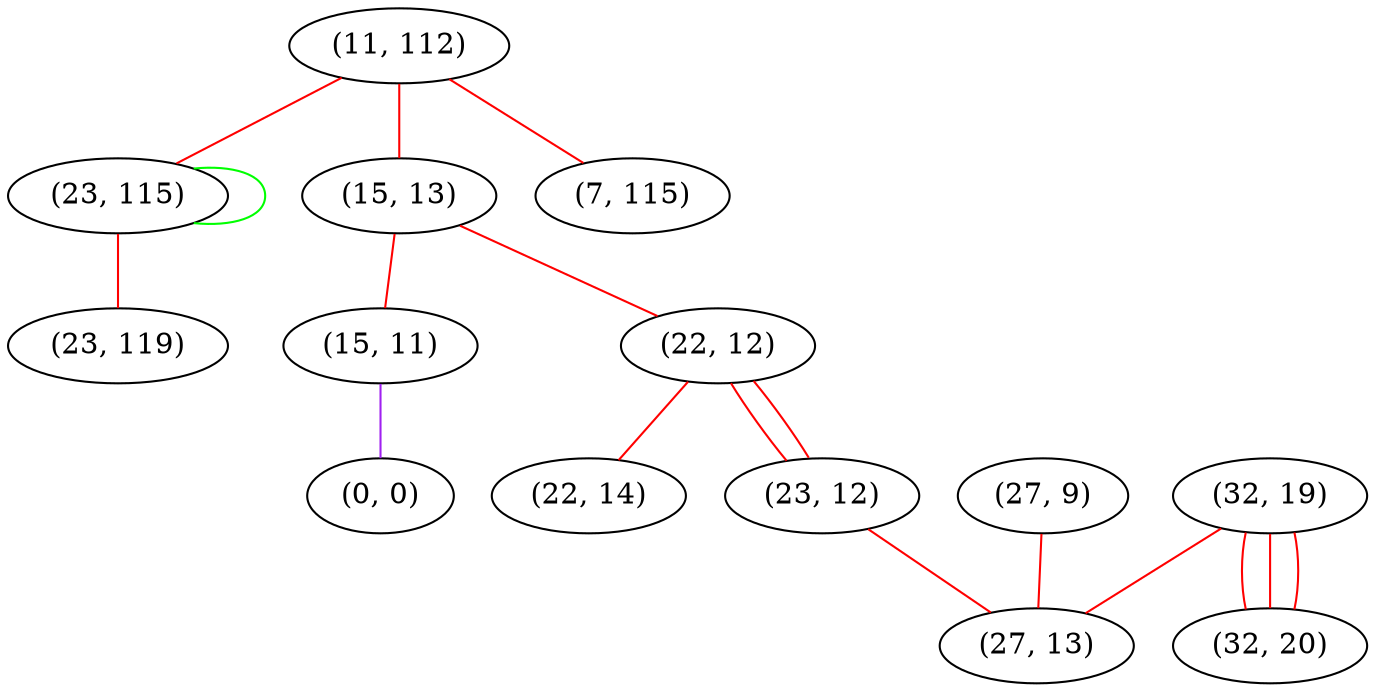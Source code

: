 graph "" {
"(11, 112)";
"(23, 115)";
"(15, 13)";
"(15, 11)";
"(22, 12)";
"(32, 19)";
"(32, 20)";
"(23, 119)";
"(22, 14)";
"(7, 115)";
"(0, 0)";
"(27, 9)";
"(23, 12)";
"(27, 13)";
"(11, 112)" -- "(7, 115)"  [color=red, key=0, weight=1];
"(11, 112)" -- "(15, 13)"  [color=red, key=0, weight=1];
"(11, 112)" -- "(23, 115)"  [color=red, key=0, weight=1];
"(23, 115)" -- "(23, 115)"  [color=green, key=0, weight=2];
"(23, 115)" -- "(23, 119)"  [color=red, key=0, weight=1];
"(15, 13)" -- "(22, 12)"  [color=red, key=0, weight=1];
"(15, 13)" -- "(15, 11)"  [color=red, key=0, weight=1];
"(15, 11)" -- "(0, 0)"  [color=purple, key=0, weight=4];
"(22, 12)" -- "(23, 12)"  [color=red, key=0, weight=1];
"(22, 12)" -- "(23, 12)"  [color=red, key=1, weight=1];
"(22, 12)" -- "(22, 14)"  [color=red, key=0, weight=1];
"(32, 19)" -- "(32, 20)"  [color=red, key=0, weight=1];
"(32, 19)" -- "(32, 20)"  [color=red, key=1, weight=1];
"(32, 19)" -- "(32, 20)"  [color=red, key=2, weight=1];
"(32, 19)" -- "(27, 13)"  [color=red, key=0, weight=1];
"(27, 9)" -- "(27, 13)"  [color=red, key=0, weight=1];
"(23, 12)" -- "(27, 13)"  [color=red, key=0, weight=1];
}

